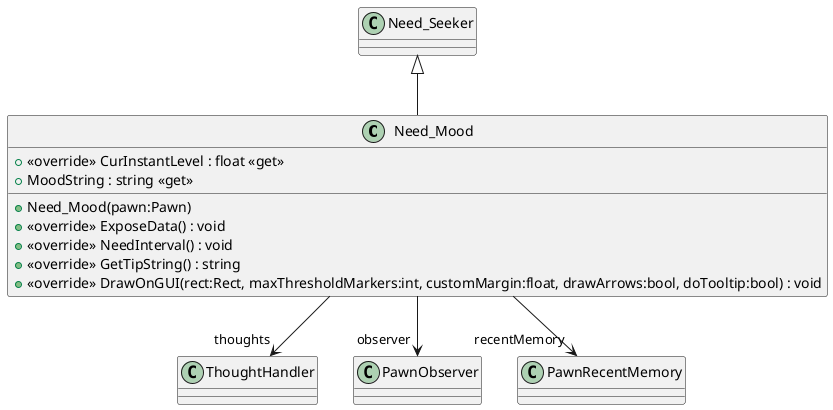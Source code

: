 @startuml
class Need_Mood {
    + <<override>> CurInstantLevel : float <<get>>
    + MoodString : string <<get>>
    + Need_Mood(pawn:Pawn)
    + <<override>> ExposeData() : void
    + <<override>> NeedInterval() : void
    + <<override>> GetTipString() : string
    + <<override>> DrawOnGUI(rect:Rect, maxThresholdMarkers:int, customMargin:float, drawArrows:bool, doTooltip:bool) : void
}
Need_Seeker <|-- Need_Mood
Need_Mood --> "thoughts" ThoughtHandler
Need_Mood --> "observer" PawnObserver
Need_Mood --> "recentMemory" PawnRecentMemory
@enduml
